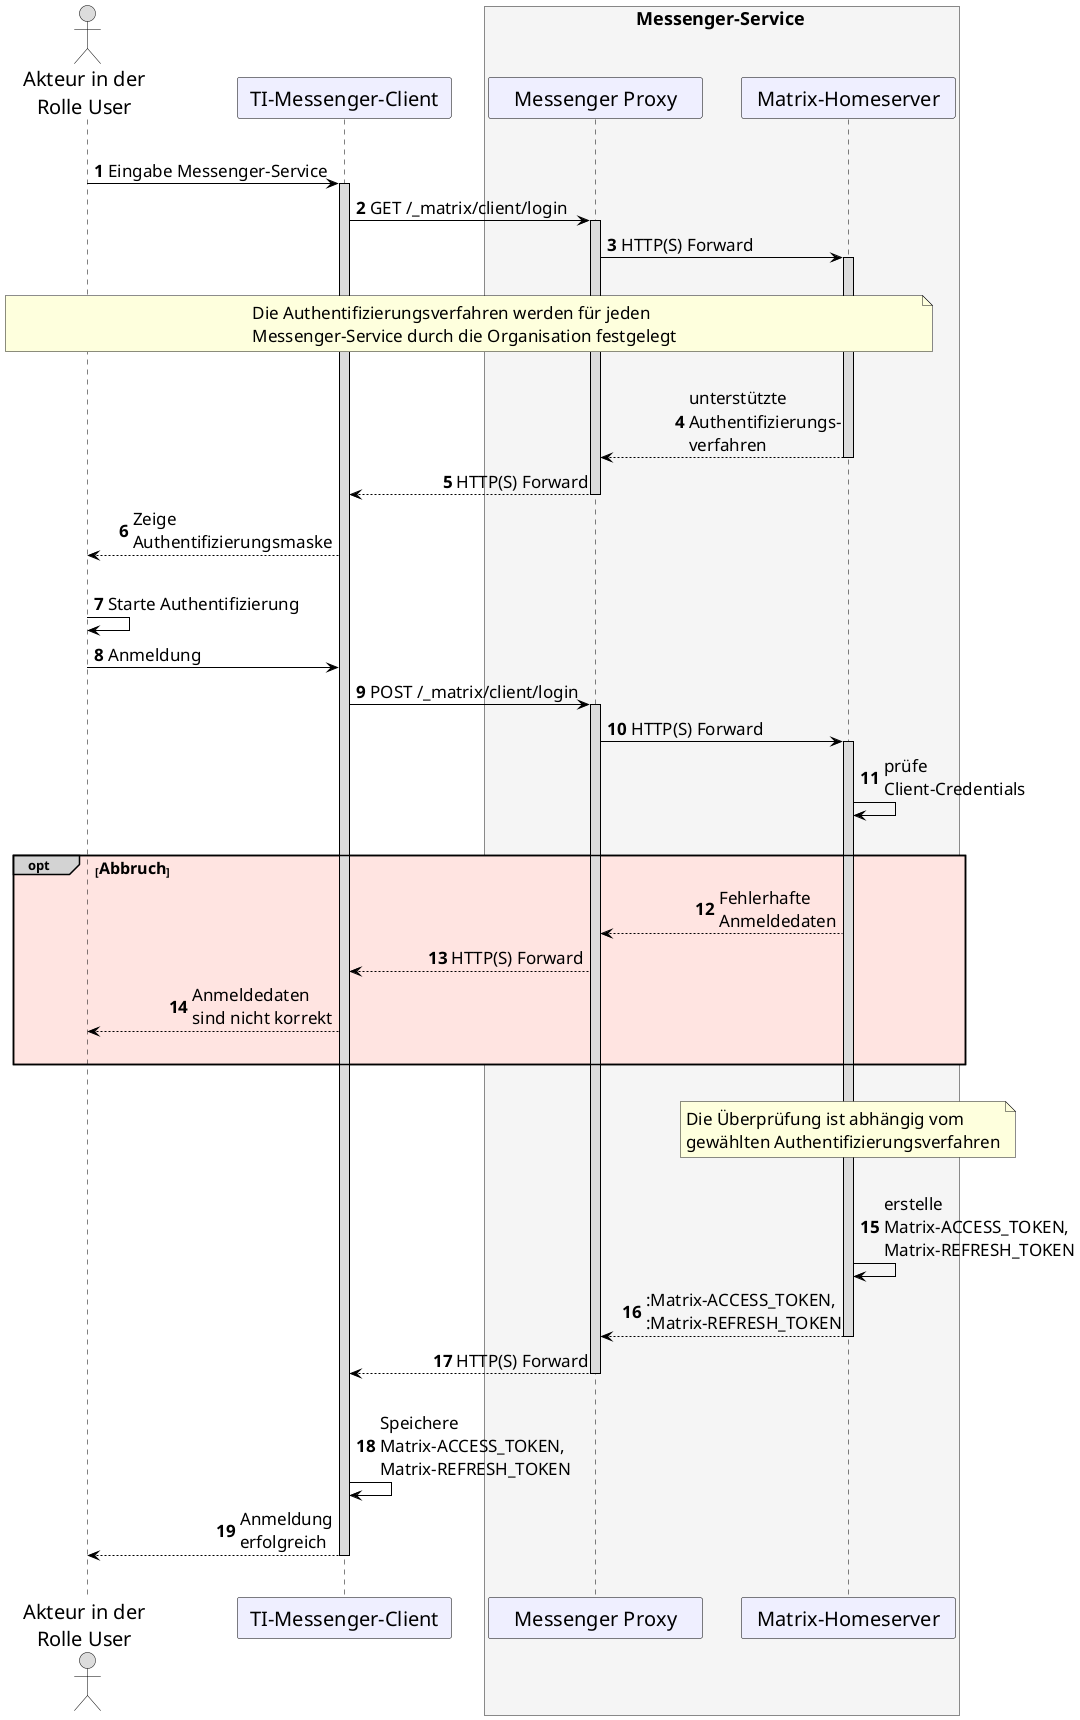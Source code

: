 /' 
# TI-Messenger 1.1
# TI-Messenger-Dienst
# UC - 10057
# Sequence Diagram
# Name: Anmeldung eines Akteurs am Messenger-Service
'/

@startuml
skinparam sequenceMessageAlign direction
skinparam minClassWidth 200
skinparam BoxPadding 1
skinparam sequenceReferenceHeaderBackgroundColor palegreen
scale max 2048 width
autonumber

skinparam sequence {
ArrowColor black
ArrowFontSize 17
ActorBorderColor black
LifeLineBorderColor black
LifeLineBackgroundColor Gainsboro

ParticipantBorderColor Motivation
ParticipantBackgroundColor Motivation
ParticipantFontSize 20
ParticipantFontColor black
ParticipantBorderColor Black
ParticipantBackgroundColor MOTIVATION



ActorBackgroundColor Gainsboro
ActorFontColor black
ActorFontSize 20
ActorFontName Aapex
}
    actor U as "Akteur in der\nRolle User"
    participant C as "TI-Messenger-Client"
    box <size:18>Messenger-Service</size> #WhiteSmoke
      participant MP as "Messenger Proxy"
      participant MH as "Matrix-Homeserver"
    end box

|||
  U->C: Eingabe Messenger-Service 
    Activate C
  C->MP: GET /_matrix/client/login
    Activate MP 
  MP->MH: HTTP(S) Forward
   Activate MH

|||
note over U, MH: <size:17>Die Authentifizierungsverfahren werden für jeden \n<size:17>Messenger-Service durch die Organisation festgelegt</size>
|||

  MH-->MP: unterstützte \nAuthentifizierungs-\nverfahren
    Deactivate MH
  MP-->C: HTTP(S) Forward
    Deactivate MP
  C-->U: Zeige \nAuthentifizierungsmaske
  |||
  U->U: Starte Authentifizierung
  U->C: Anmeldung
  C->MP: POST /_matrix/client/login
    Activate MP

    
    MP->MH: HTTP(S) Forward
      Activate MH
    MH->MH: prüfe \nClient-Credentials
    |||
    opt#LightGrey #MistyRose <size:16>Abbruch</size>
      MH-->MP:Fehlerhafte \nAnmeldedaten 
      MP-->C: HTTP(S) Forward
      C-->U: Anmeldedaten \nsind nicht korrekt
      |||
    end
    |||
    
    note over MH, MH: <size:17>Die Überprüfung ist abhängig vom \n<size:17>gewählten Authentifizierungsverfahren</size>
    
    |||
    MH->MH: erstelle \nMatrix-ACCESS_TOKEN, \nMatrix-REFRESH_TOKEN
    MH-->MP: :Matrix-ACCESS_TOKEN, \n:Matrix-REFRESH_TOKEN
      Deactivate MH
    MP-->C: HTTP(S) Forward
      Deactivate MP
    |||
    C->C: Speichere \nMatrix-ACCESS_TOKEN, \nMatrix-REFRESH_TOKEN

    C-->U: Anmeldung \nerfolgreich
        Deactivate C
    |||
@enduml

